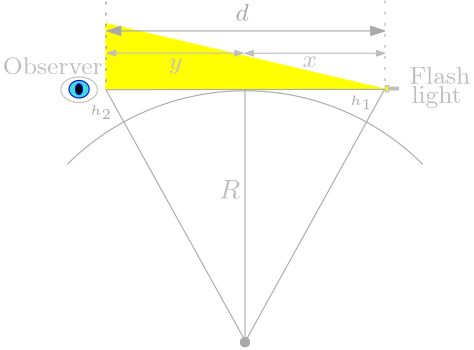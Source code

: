 <?xml version="1.0"?>
<!DOCTYPE ipe SYSTEM "ipe.dtd">
<ipe version="70218" creator="Ipe 7.2.28">
<info created="D:20241004113927" modified="D:20241004163949"/>
<ipestyle name="basic">
<symbol name="arrow/arc(spx)">
<path stroke="sym-stroke" fill="sym-stroke" pen="sym-pen">
0 0 m
-1 0.333 l
-1 -0.333 l
h
</path>
</symbol>
<symbol name="arrow/farc(spx)">
<path stroke="sym-stroke" fill="white" pen="sym-pen">
0 0 m
-1 0.333 l
-1 -0.333 l
h
</path>
</symbol>
<symbol name="arrow/ptarc(spx)">
<path stroke="sym-stroke" fill="sym-stroke" pen="sym-pen">
0 0 m
-1 0.333 l
-0.8 0 l
-1 -0.333 l
h
</path>
</symbol>
<symbol name="arrow/fptarc(spx)">
<path stroke="sym-stroke" fill="white" pen="sym-pen">
0 0 m
-1 0.333 l
-0.8 0 l
-1 -0.333 l
h
</path>
</symbol>
<symbol name="mark/circle(sx)" transformations="translations">
<path fill="sym-stroke">
0.6 0 0 0.6 0 0 e
0.4 0 0 0.4 0 0 e
</path>
</symbol>
<symbol name="mark/disk(sx)" transformations="translations">
<path fill="sym-stroke">
0.6 0 0 0.6 0 0 e
</path>
</symbol>
<symbol name="mark/fdisk(sfx)" transformations="translations">
<group>
<path fill="sym-fill">
0.5 0 0 0.5 0 0 e
</path>
<path fill="sym-stroke" fillrule="eofill">
0.6 0 0 0.6 0 0 e
0.4 0 0 0.4 0 0 e
</path>
</group>
</symbol>
<symbol name="mark/box(sx)" transformations="translations">
<path fill="sym-stroke" fillrule="eofill">
-0.6 -0.6 m
0.6 -0.6 l
0.6 0.6 l
-0.6 0.6 l
h
-0.4 -0.4 m
0.4 -0.4 l
0.4 0.4 l
-0.4 0.4 l
h
</path>
</symbol>
<symbol name="mark/square(sx)" transformations="translations">
<path fill="sym-stroke">
-0.6 -0.6 m
0.6 -0.6 l
0.6 0.6 l
-0.6 0.6 l
h
</path>
</symbol>
<symbol name="mark/fsquare(sfx)" transformations="translations">
<group>
<path fill="sym-fill">
-0.5 -0.5 m
0.5 -0.5 l
0.5 0.5 l
-0.5 0.5 l
h
</path>
<path fill="sym-stroke" fillrule="eofill">
-0.6 -0.6 m
0.6 -0.6 l
0.6 0.6 l
-0.6 0.6 l
h
-0.4 -0.4 m
0.4 -0.4 l
0.4 0.4 l
-0.4 0.4 l
h
</path>
</group>
</symbol>
<symbol name="mark/cross(sx)" transformations="translations">
<group>
<path fill="sym-stroke">
-0.43 -0.57 m
0.57 0.43 l
0.43 0.57 l
-0.57 -0.43 l
h
</path>
<path fill="sym-stroke">
-0.43 0.57 m
0.57 -0.43 l
0.43 -0.57 l
-0.57 0.43 l
h
</path>
</group>
</symbol>
<symbol name="arrow/fnormal(spx)">
<path stroke="sym-stroke" fill="white" pen="sym-pen">
0 0 m
-1 0.333 l
-1 -0.333 l
h
</path>
</symbol>
<symbol name="arrow/pointed(spx)">
<path stroke="sym-stroke" fill="sym-stroke" pen="sym-pen">
0 0 m
-1 0.333 l
-0.8 0 l
-1 -0.333 l
h
</path>
</symbol>
<symbol name="arrow/fpointed(spx)">
<path stroke="sym-stroke" fill="white" pen="sym-pen">
0 0 m
-1 0.333 l
-0.8 0 l
-1 -0.333 l
h
</path>
</symbol>
<symbol name="arrow/linear(spx)">
<path stroke="sym-stroke" pen="sym-pen">
-1 0.333 m
0 0 l
-1 -0.333 l
</path>
</symbol>
<symbol name="arrow/fdouble(spx)">
<path stroke="sym-stroke" fill="white" pen="sym-pen">
0 0 m
-1 0.333 l
-1 -0.333 l
h
-1 0 m
-2 0.333 l
-2 -0.333 l
h
</path>
</symbol>
<symbol name="arrow/double(spx)">
<path stroke="sym-stroke" fill="sym-stroke" pen="sym-pen">
0 0 m
-1 0.333 l
-1 -0.333 l
h
-1 0 m
-2 0.333 l
-2 -0.333 l
h
</path>
</symbol>
<symbol name="arrow/mid-normal(spx)">
<path stroke="sym-stroke" fill="sym-stroke" pen="sym-pen">
0.5 0 m
-0.5 0.333 l
-0.5 -0.333 l
h
</path>
</symbol>
<symbol name="arrow/mid-fnormal(spx)">
<path stroke="sym-stroke" fill="white" pen="sym-pen">
0.5 0 m
-0.5 0.333 l
-0.5 -0.333 l
h
</path>
</symbol>
<symbol name="arrow/mid-pointed(spx)">
<path stroke="sym-stroke" fill="sym-stroke" pen="sym-pen">
0.5 0 m
-0.5 0.333 l
-0.3 0 l
-0.5 -0.333 l
h
</path>
</symbol>
<symbol name="arrow/mid-fpointed(spx)">
<path stroke="sym-stroke" fill="white" pen="sym-pen">
0.5 0 m
-0.5 0.333 l
-0.3 0 l
-0.5 -0.333 l
h
</path>
</symbol>
<symbol name="arrow/mid-double(spx)">
<path stroke="sym-stroke" fill="sym-stroke" pen="sym-pen">
1 0 m
0 0.333 l
0 -0.333 l
h
0 0 m
-1 0.333 l
-1 -0.333 l
h
</path>
</symbol>
<symbol name="arrow/mid-fdouble(spx)">
<path stroke="sym-stroke" fill="white" pen="sym-pen">
1 0 m
0 0.333 l
0 -0.333 l
h
0 0 m
-1 0.333 l
-1 -0.333 l
h
</path>
</symbol>
<anglesize name="22.5 deg" value="22.5"/>
<anglesize name="30 deg" value="30"/>
<anglesize name="45 deg" value="45"/>
<anglesize name="60 deg" value="60"/>
<anglesize name="90 deg" value="90"/>
<arrowsize name="large" value="10"/>
<arrowsize name="small" value="5"/>
<arrowsize name="tiny" value="3"/>
<color name="blue" value="0 0 1"/>
<color name="brown" value="0.647 0.165 0.165"/>
<color name="darkblue" value="0 0 0.545"/>
<color name="darkcyan" value="0 0.545 0.545"/>
<color name="darkgray" value="0.663"/>
<color name="darkgreen" value="0 0.392 0"/>
<color name="darkmagenta" value="0.545 0 0.545"/>
<color name="darkorange" value="1 0.549 0"/>
<color name="darkred" value="0.545 0 0"/>
<color name="gold" value="1 0.843 0"/>
<color name="gray" value="0.745"/>
<color name="green" value="0 1 0"/>
<color name="lightblue" value="0.678 0.847 0.902"/>
<color name="lightcyan" value="0.878 1 1"/>
<color name="lightgray" value="0.827"/>
<color name="lightgreen" value="0.565 0.933 0.565"/>
<color name="lightyellow" value="1 1 0.878"/>
<color name="navy" value="0 0 0.502"/>
<color name="orange" value="1 0.647 0"/>
<color name="pink" value="1 0.753 0.796"/>
<color name="purple" value="0.627 0.125 0.941"/>
<color name="red" value="1 0 0"/>
<color name="seagreen" value="0.18 0.545 0.341"/>
<color name="turquoise" value="0.251 0.878 0.816"/>
<color name="violet" value="0.933 0.51 0.933"/>
<color name="yellow" value="1 1 0"/>
<dashstyle name="dash dot dotted" value="[4 2 1 2 1 2] 0"/>
<dashstyle name="dash dotted" value="[4 2 1 2] 0"/>
<dashstyle name="dashed" value="[4] 0"/>
<dashstyle name="dotted" value="[1 3] 0"/>
<gridsize name="10 pts (~3.5 mm)" value="10"/>
<gridsize name="14 pts (~5 mm)" value="14"/>
<gridsize name="16 pts (~6 mm)" value="16"/>
<gridsize name="20 pts (~7 mm)" value="20"/>
<gridsize name="28 pts (~10 mm)" value="28"/>
<gridsize name="32 pts (~12 mm)" value="32"/>
<gridsize name="4 pts" value="4"/>
<gridsize name="56 pts (~20 mm)" value="56"/>
<gridsize name="8 pts (~3 mm)" value="8"/>
<opacity name="10%" value="0.1"/>
<opacity name="30%" value="0.3"/>
<opacity name="50%" value="0.5"/>
<opacity name="75%" value="0.75"/>
<pen name="fat" value="1.2"/>
<pen name="heavier" value="0.8"/>
<pen name="ultrafat" value="2"/>
<symbolsize name="large" value="5"/>
<symbolsize name="small" value="2"/>
<symbolsize name="tiny" value="1.1"/>
<textsize name="Huge" value="\Huge"/>
<textsize name="LARGE" value="\LARGE"/>
<textsize name="Large" value="\Large"/>
<textsize name="footnote" value="\footnotesize"/>
<textsize name="huge" value="\huge"/>
<textsize name="large" value="\large"/>
<textsize name="script" value="\scriptsize"/>
<textsize name="small" value="\small"/>
<textsize name="tiny" value="\tiny"/>
<textstyle name="center" begin="\begin{center}" end="\end{center}"/>
<textstyle name="item" begin="\begin{itemize}\item{}" end="\end{itemize}"/>
<textstyle name="itemize" begin="\begin{itemize}" end="\end{itemize}"/>
<tiling name="falling" angle="-60" step="4" width="1"/>
<tiling name="rising" angle="30" step="4" width="1"/>
</ipestyle>
<page>
<layer name="alpha"/>
<view layers="alpha" active="alpha"/>
<path layer="alpha" matrix="3.13504 0 0 1.47556 -281.812 -74.7121" stroke="yellow" fill="yellow">
208 416 m
176 416 l
176 432 l
h
</path>
<path stroke="darkgray">
256 512 m
90.5097 0 0 -90.5097 320 448 384 512 a
</path>
<use name="mark/disk(sx)" pos="320 448" size="3" stroke="darkgray"/>
<use name="mark/disk(sx)" pos="320 448" size="3" stroke="darkgray"/>
<text matrix="1 0 0 1 4.02452 -1.2747" transformations="translations" pos="353.862 534.624" stroke="darkgray" type="label" width="8.011" height="3.464" depth="1.49" valign="baseline" size="tiny" style="math">h_1</text>
<path matrix="1 0 0 1 13.9069 2.61224" stroke="darkgray" dash="dotted">
256 568 m
256 536 l
</path>
<path matrix="1 0 0 1 13.907 2.61194" stroke="darkgray" dash="dotted">
256 568 m
256 536 l
</path>
<path matrix="1 0 0 1 114.415 2.98503" stroke="darkgray" dash="dotted">
256 568 m
256 536 l
</path>
<path matrix="1.0411 0 0 0.913161 -12.8763 48.6927" stroke="darkgray" arrow="normal/small" rarrow="normal/small">
272 560 m
368 560 l
</path>
<text matrix="1 0 0 1 -0.907942 -3.37564" transformations="translations" pos="317.456 567.112" stroke="darkgray" type="label" width="4.775" height="6.227" depth="0" valign="baseline" size="small" style="math">d</text>
<text matrix="1 0 0 1 -89.6055 -4.75961" transformations="translations" pos="353.862 534.624" stroke="darkgray" type="label" width="8.011" height="3.464" depth="1.49" valign="baseline" size="tiny" style="math">h_2</text>
<path matrix="2.19285 0 0 1.03352 -381.71 -15.0183" stroke="darkgray">
320 448 m
320 536 l
</path>
<text matrix="1 0 0 1 -3.83391 -7.11648" transformations="translations" pos="314.441 506.649" stroke="gray" type="label" width="7.641" height="6.808" depth="0" valign="baseline" style="math">R</text>
<path matrix="1.04816 0 0 -0.688508 -15.412 932.056" stroke="gray" arrow="normal/tiny" rarrow="normal/tiny">
320 552 m
368 552 l
</path>
<path matrix="1.01817 0 0 0.856129 -55.3625 79.4769" stroke="gray" arrow="normal/tiny" rarrow="normal/tiny">
320 552 m
368 552 l
</path>
<text matrix="1 0 0 1 -12.0266 -1.25736" transformations="translations" pos="304.541 547.507" stroke="gray" type="label" width="4.86" height="3.864" depth="1.74" valign="baseline" size="small" style="math">y</text>
<text matrix="1 0 0 1 36.1913 -0.507926" transformations="translations" pos="304.541 547.507" stroke="gray" type="label" width="5.223" height="3.861" depth="0" valign="baseline" size="small" style="math">x</text>
<text matrix="1 0 0 1 -0.287544 -3.21855" transformations="translations" pos="379.461 544.232" stroke="gray" type="label" width="21.937" height="6.227" depth="0" valign="baseline" size="small">Flash</text>
<text matrix="1 0 0 1 -0.586243 -7.55366" transformations="translations" pos="380.483 541.677" stroke="gray" type="label" width="18.175" height="6.23" depth="1.74" valign="baseline" size="small">light</text>
<path matrix="0.997229 0 0 0.940015 0.64576 27.1757" stroke="darkgray">
320.389 448.012 m
270.028 544.386 l
370.605 544.504 l
h
</path>
<text matrix="1 0 0 1 -9.73351 1.17832" transformations="translations" pos="242.528 543.316" stroke="gray" type="label" width="35.937" height="6.227" depth="0" valign="baseline" size="small">Observer</text>
<path matrix="1 0 0 1 0.0383836 0.28594" stroke="gray" fill="yellow">
370.472 537.865 m
370.472 540.093 l
371.695 540.093 l
371.695 537.865 l
h
</path>
<path matrix="1.34685 0 0 0.912299 -128.853 47.338" stroke="gray" fill="gray">
371.903 539.804 m
371.903 538.697 l
374.31 538.697 l
374.31 539.804 l
h
</path>
<path matrix="0.542458 0 0 0.37975 143.387 335.827" stroke="gray" fill="white">
12.117 0 0 12.117 215.466 534.767 e
</path>
<path matrix="0.299753 0 0 0.261139 195.684 399.422" stroke="blue" fill="turquoise">
12.117 0 0 12.117 215.466 534.767 e
</path>
<path matrix="0.103588 0 0 0.159854 237.905 453.594" stroke="blue" fill="black">
12.117 0 0 12.117 215.466 534.767 e
</path>
</page>
</ipe>
